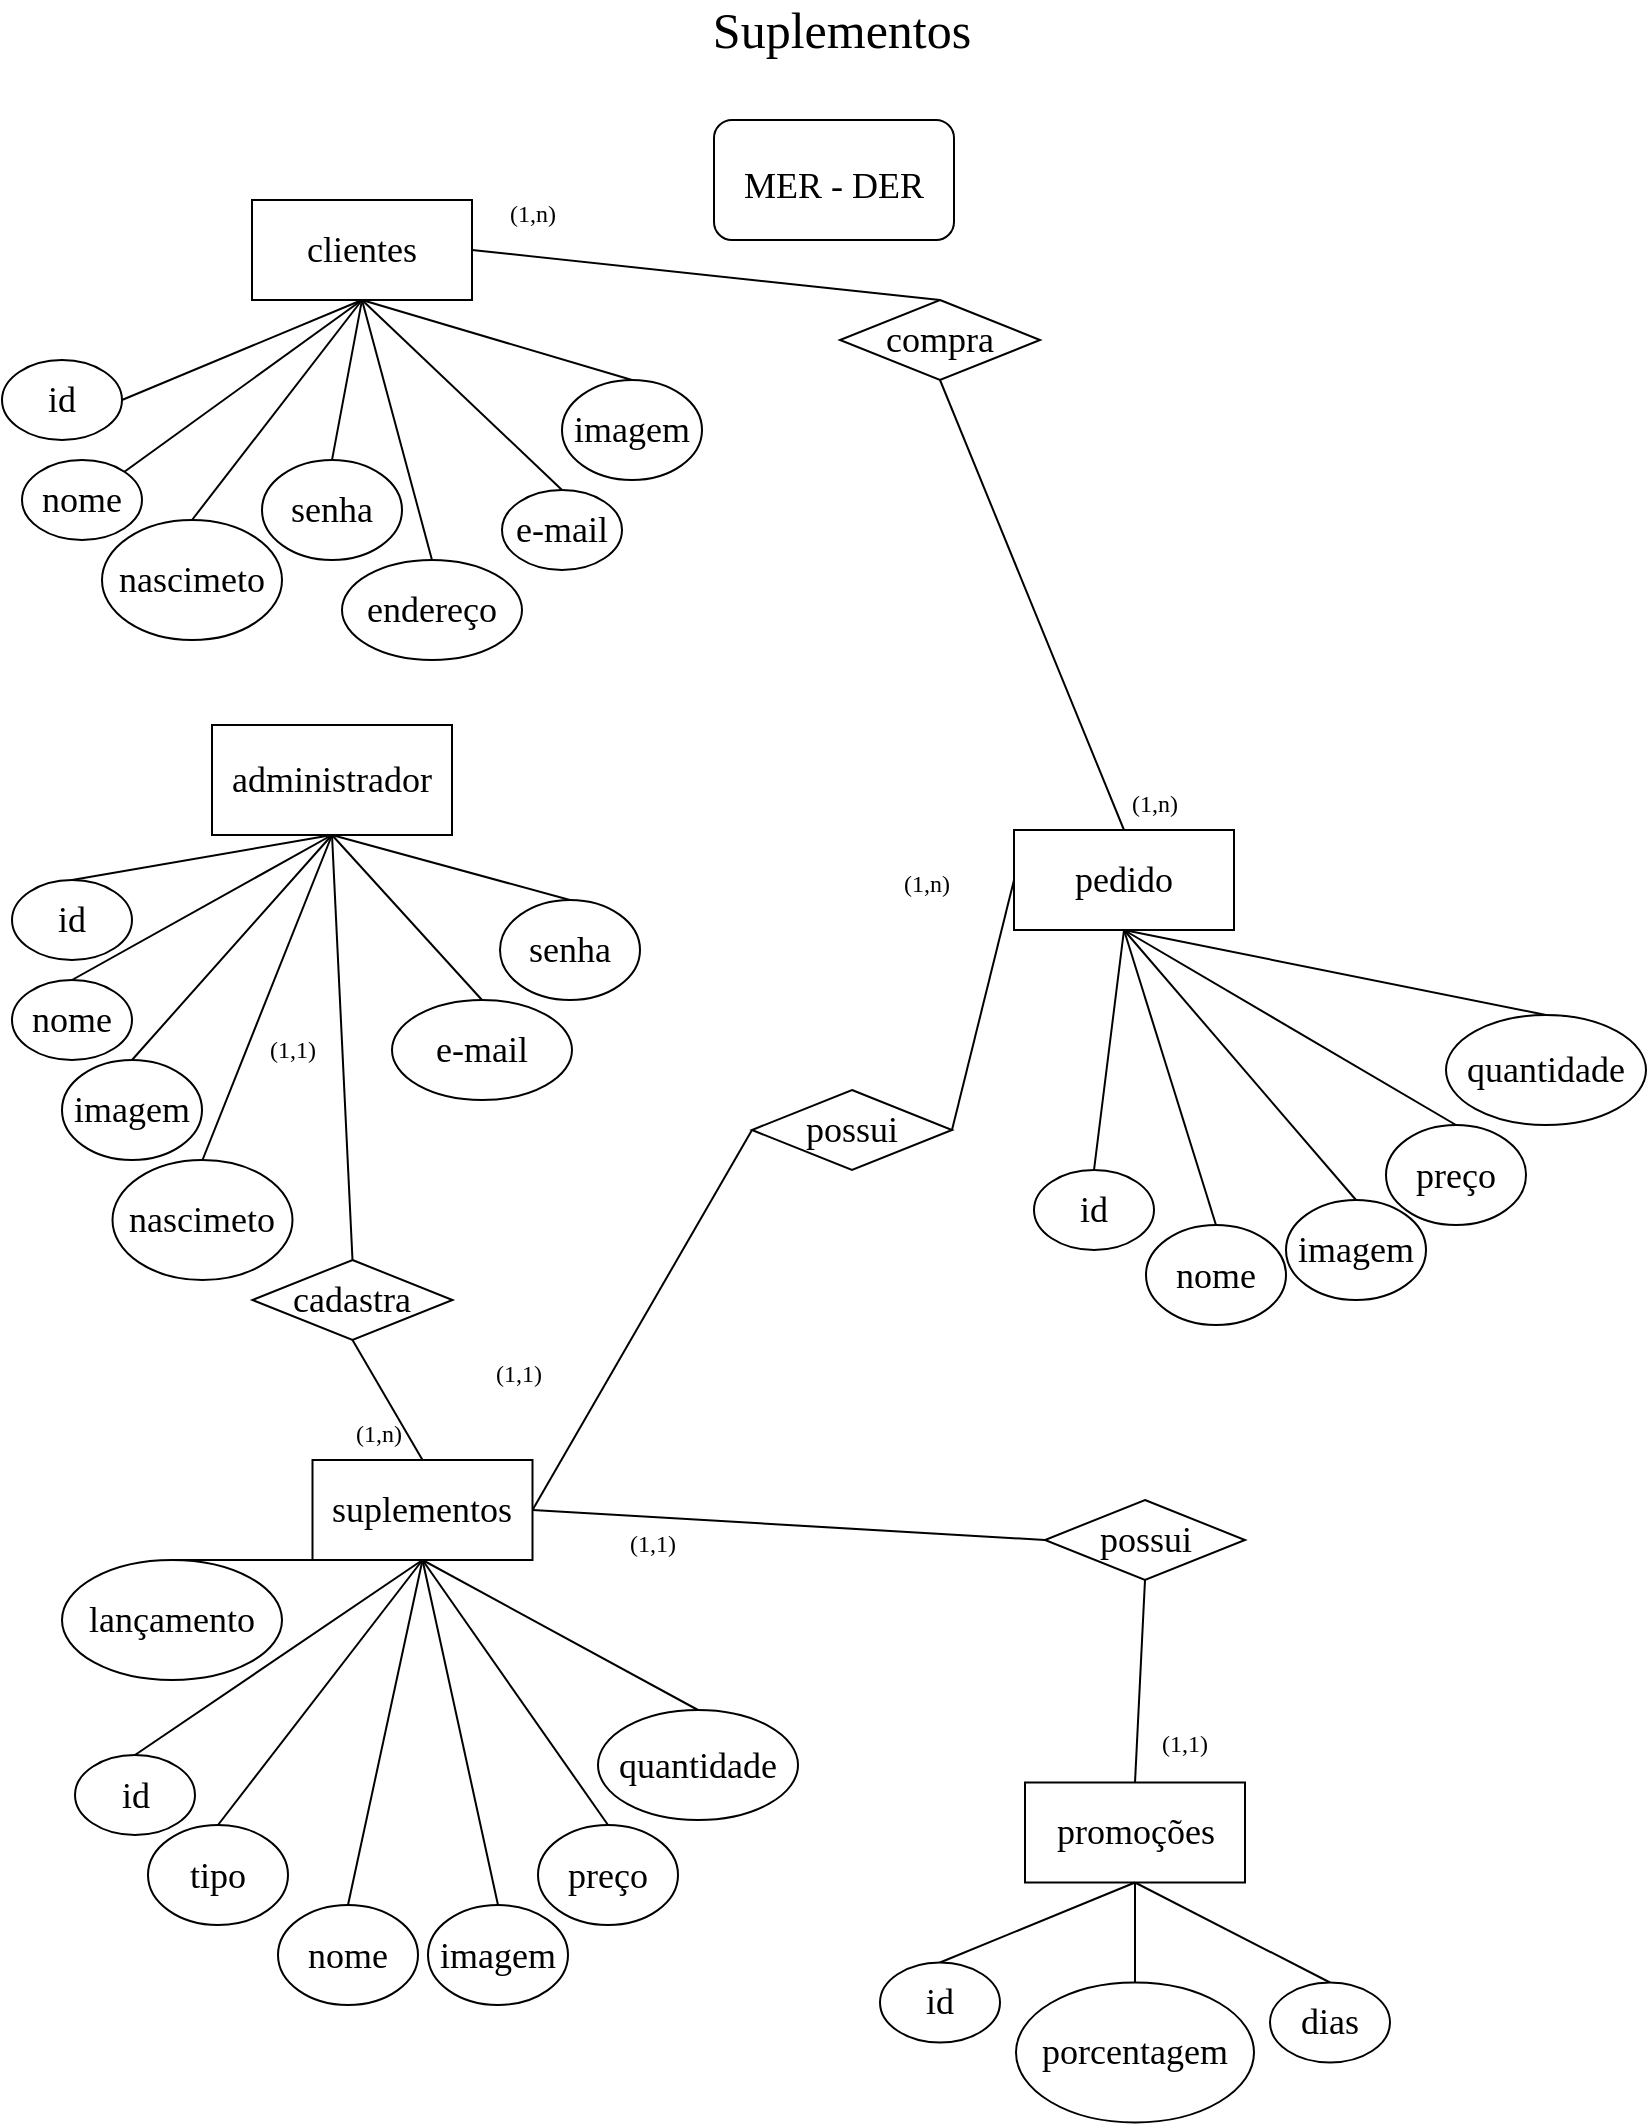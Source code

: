 <mxfile version="16.5.6" type="device"><diagram id="SWrbUpaSbJ1dN2Er-x5X" name="Page-1"><mxGraphModel dx="1896" dy="983" grid="1" gridSize="10" guides="1" tooltips="1" connect="1" arrows="1" fold="1" page="1" pageScale="1" pageWidth="827" pageHeight="1169" math="0" shadow="0"><root><mxCell id="0"/><mxCell id="1" parent="0"/><mxCell id="ll2wZZFzE4zFWXgXxNtF-1" value="&lt;font style=&quot;font-size: 25px&quot; face=&quot;Tahoma&quot;&gt;Suplementos&lt;/font&gt;" style="text;html=1;strokeColor=none;fillColor=none;align=center;verticalAlign=middle;whiteSpace=wrap;rounded=0;" parent="1" vertex="1"><mxGeometry x="395" y="20" width="60" height="30" as="geometry"/></mxCell><mxCell id="ll2wZZFzE4zFWXgXxNtF-2" value="&lt;font style=&quot;font-size: 18px&quot;&gt;MER - DER&lt;/font&gt;" style="rounded=1;whiteSpace=wrap;html=1;fontFamily=Tahoma;fontSize=25;" parent="1" vertex="1"><mxGeometry x="361" y="80" width="120" height="60" as="geometry"/></mxCell><mxCell id="ll2wZZFzE4zFWXgXxNtF-33" style="rounded=0;orthogonalLoop=1;jettySize=auto;html=1;exitX=0.5;exitY=1;exitDx=0;exitDy=0;entryX=1;entryY=0.5;entryDx=0;entryDy=0;fontFamily=Tahoma;fontSize=18;endArrow=none;endFill=0;" parent="1" source="ll2wZZFzE4zFWXgXxNtF-3" target="ll2wZZFzE4zFWXgXxNtF-4" edge="1"><mxGeometry relative="1" as="geometry"/></mxCell><mxCell id="ll2wZZFzE4zFWXgXxNtF-34" style="edgeStyle=none;rounded=0;orthogonalLoop=1;jettySize=auto;html=1;exitX=0.5;exitY=1;exitDx=0;exitDy=0;entryX=1;entryY=0;entryDx=0;entryDy=0;fontFamily=Tahoma;fontSize=18;endArrow=none;endFill=0;" parent="1" source="ll2wZZFzE4zFWXgXxNtF-3" target="ll2wZZFzE4zFWXgXxNtF-5" edge="1"><mxGeometry relative="1" as="geometry"/></mxCell><mxCell id="ll2wZZFzE4zFWXgXxNtF-35" style="edgeStyle=none;rounded=0;orthogonalLoop=1;jettySize=auto;html=1;exitX=0.5;exitY=1;exitDx=0;exitDy=0;entryX=0.5;entryY=0;entryDx=0;entryDy=0;fontFamily=Tahoma;fontSize=18;endArrow=none;endFill=0;" parent="1" source="ll2wZZFzE4zFWXgXxNtF-3" target="ll2wZZFzE4zFWXgXxNtF-6" edge="1"><mxGeometry relative="1" as="geometry"/></mxCell><mxCell id="ll2wZZFzE4zFWXgXxNtF-36" style="edgeStyle=none;rounded=0;orthogonalLoop=1;jettySize=auto;html=1;exitX=0.5;exitY=1;exitDx=0;exitDy=0;entryX=0.5;entryY=0;entryDx=0;entryDy=0;fontFamily=Tahoma;fontSize=18;endArrow=none;endFill=0;" parent="1" source="ll2wZZFzE4zFWXgXxNtF-3" target="ll2wZZFzE4zFWXgXxNtF-22" edge="1"><mxGeometry relative="1" as="geometry"/></mxCell><mxCell id="ll2wZZFzE4zFWXgXxNtF-37" style="edgeStyle=none;rounded=0;orthogonalLoop=1;jettySize=auto;html=1;exitX=0.5;exitY=1;exitDx=0;exitDy=0;entryX=0.5;entryY=0;entryDx=0;entryDy=0;fontFamily=Tahoma;fontSize=18;endArrow=none;endFill=0;" parent="1" source="ll2wZZFzE4zFWXgXxNtF-3" target="ll2wZZFzE4zFWXgXxNtF-7" edge="1"><mxGeometry relative="1" as="geometry"/></mxCell><mxCell id="ll2wZZFzE4zFWXgXxNtF-38" style="edgeStyle=none;rounded=0;orthogonalLoop=1;jettySize=auto;html=1;exitX=0.5;exitY=1;exitDx=0;exitDy=0;entryX=0.5;entryY=0;entryDx=0;entryDy=0;fontFamily=Tahoma;fontSize=18;endArrow=none;endFill=0;" parent="1" source="ll2wZZFzE4zFWXgXxNtF-3" target="ll2wZZFzE4zFWXgXxNtF-21" edge="1"><mxGeometry relative="1" as="geometry"/></mxCell><mxCell id="ll2wZZFzE4zFWXgXxNtF-73" style="edgeStyle=none;rounded=0;orthogonalLoop=1;jettySize=auto;html=1;exitX=1;exitY=0.5;exitDx=0;exitDy=0;fontFamily=Tahoma;fontSize=12;endArrow=none;endFill=0;entryX=0.5;entryY=0;entryDx=0;entryDy=0;" parent="1" source="ll2wZZFzE4zFWXgXxNtF-3" target="ll2wZZFzE4zFWXgXxNtF-74" edge="1"><mxGeometry relative="1" as="geometry"><mxPoint x="360" y="230" as="targetPoint"/></mxGeometry></mxCell><mxCell id="tHcCpPV2YlsiXxBm4itx-23" style="edgeStyle=none;rounded=0;orthogonalLoop=1;jettySize=auto;html=1;exitX=0.5;exitY=1;exitDx=0;exitDy=0;entryX=0.5;entryY=0;entryDx=0;entryDy=0;endArrow=none;endFill=0;" edge="1" parent="1" source="ll2wZZFzE4zFWXgXxNtF-3" target="tHcCpPV2YlsiXxBm4itx-22"><mxGeometry relative="1" as="geometry"/></mxCell><mxCell id="ll2wZZFzE4zFWXgXxNtF-3" value="clientes" style="rounded=0;whiteSpace=wrap;html=1;fontFamily=Tahoma;fontSize=18;" parent="1" vertex="1"><mxGeometry x="130" y="120" width="110" height="50" as="geometry"/></mxCell><mxCell id="ll2wZZFzE4zFWXgXxNtF-4" value="id" style="ellipse;whiteSpace=wrap;html=1;fontFamily=Tahoma;fontSize=18;" parent="1" vertex="1"><mxGeometry x="5" y="200" width="60" height="40" as="geometry"/></mxCell><mxCell id="ll2wZZFzE4zFWXgXxNtF-5" value="nome" style="ellipse;whiteSpace=wrap;html=1;fontFamily=Tahoma;fontSize=18;" parent="1" vertex="1"><mxGeometry x="15" y="250" width="60" height="40" as="geometry"/></mxCell><mxCell id="ll2wZZFzE4zFWXgXxNtF-6" value="nascimeto" style="ellipse;whiteSpace=wrap;html=1;fontFamily=Tahoma;fontSize=18;" parent="1" vertex="1"><mxGeometry x="55" y="280" width="90" height="60" as="geometry"/></mxCell><mxCell id="ll2wZZFzE4zFWXgXxNtF-7" value="endereço" style="ellipse;whiteSpace=wrap;html=1;fontFamily=Tahoma;fontSize=18;" parent="1" vertex="1"><mxGeometry x="175" y="300" width="90" height="50" as="geometry"/></mxCell><mxCell id="ll2wZZFzE4zFWXgXxNtF-53" style="edgeStyle=none;rounded=0;orthogonalLoop=1;jettySize=auto;html=1;exitX=0.5;exitY=1;exitDx=0;exitDy=0;entryX=0.5;entryY=0;entryDx=0;entryDy=0;fontFamily=Tahoma;fontSize=12;endArrow=none;endFill=0;" parent="1" source="ll2wZZFzE4zFWXgXxNtF-15" target="ll2wZZFzE4zFWXgXxNtF-16" edge="1"><mxGeometry relative="1" as="geometry"><mxPoint x="45" y="450" as="targetPoint"/></mxGeometry></mxCell><mxCell id="ll2wZZFzE4zFWXgXxNtF-54" style="edgeStyle=none;rounded=0;orthogonalLoop=1;jettySize=auto;html=1;exitX=0.5;exitY=1;exitDx=0;exitDy=0;entryX=0.5;entryY=0;entryDx=0;entryDy=0;fontFamily=Tahoma;fontSize=12;endArrow=none;endFill=0;" parent="1" source="ll2wZZFzE4zFWXgXxNtF-15" target="ll2wZZFzE4zFWXgXxNtF-17" edge="1"><mxGeometry relative="1" as="geometry"/></mxCell><mxCell id="ll2wZZFzE4zFWXgXxNtF-55" style="edgeStyle=none;rounded=0;orthogonalLoop=1;jettySize=auto;html=1;exitX=0.5;exitY=1;exitDx=0;exitDy=0;entryX=0.5;entryY=0;entryDx=0;entryDy=0;fontFamily=Tahoma;fontSize=12;endArrow=none;endFill=0;" parent="1" source="ll2wZZFzE4zFWXgXxNtF-15" target="ll2wZZFzE4zFWXgXxNtF-18" edge="1"><mxGeometry relative="1" as="geometry"/></mxCell><mxCell id="ll2wZZFzE4zFWXgXxNtF-56" style="edgeStyle=none;rounded=0;orthogonalLoop=1;jettySize=auto;html=1;exitX=0.5;exitY=1;exitDx=0;exitDy=0;entryX=0.5;entryY=0;entryDx=0;entryDy=0;fontFamily=Tahoma;fontSize=12;endArrow=none;endFill=0;" parent="1" source="ll2wZZFzE4zFWXgXxNtF-15" target="ll2wZZFzE4zFWXgXxNtF-19" edge="1"><mxGeometry relative="1" as="geometry"/></mxCell><mxCell id="ll2wZZFzE4zFWXgXxNtF-57" style="edgeStyle=none;rounded=0;orthogonalLoop=1;jettySize=auto;html=1;exitX=0.5;exitY=1;exitDx=0;exitDy=0;entryX=0.5;entryY=0;entryDx=0;entryDy=0;fontFamily=Tahoma;fontSize=12;endArrow=none;endFill=0;" parent="1" source="ll2wZZFzE4zFWXgXxNtF-15" target="ll2wZZFzE4zFWXgXxNtF-23" edge="1"><mxGeometry relative="1" as="geometry"/></mxCell><mxCell id="tHcCpPV2YlsiXxBm4itx-50" style="edgeStyle=none;rounded=0;orthogonalLoop=1;jettySize=auto;html=1;exitX=0.5;exitY=1;exitDx=0;exitDy=0;entryX=0.5;entryY=0;entryDx=0;entryDy=0;endArrow=none;endFill=0;" edge="1" parent="1" source="ll2wZZFzE4zFWXgXxNtF-15" target="tHcCpPV2YlsiXxBm4itx-51"><mxGeometry relative="1" as="geometry"/></mxCell><mxCell id="ll2wZZFzE4zFWXgXxNtF-15" value="administrador" style="rounded=0;whiteSpace=wrap;html=1;fontFamily=Tahoma;fontSize=18;" parent="1" vertex="1"><mxGeometry x="110" y="382.5" width="120" height="55" as="geometry"/></mxCell><mxCell id="ll2wZZFzE4zFWXgXxNtF-16" value="id" style="ellipse;whiteSpace=wrap;html=1;fontFamily=Tahoma;fontSize=18;" parent="1" vertex="1"><mxGeometry x="10" y="460" width="60" height="40" as="geometry"/></mxCell><mxCell id="ll2wZZFzE4zFWXgXxNtF-17" value="nome" style="ellipse;whiteSpace=wrap;html=1;fontFamily=Tahoma;fontSize=18;" parent="1" vertex="1"><mxGeometry x="10" y="510" width="60" height="40" as="geometry"/></mxCell><mxCell id="ll2wZZFzE4zFWXgXxNtF-18" value="nascimeto" style="ellipse;whiteSpace=wrap;html=1;fontFamily=Tahoma;fontSize=18;" parent="1" vertex="1"><mxGeometry x="60.25" y="600" width="90" height="60" as="geometry"/></mxCell><mxCell id="ll2wZZFzE4zFWXgXxNtF-19" value="e-mail" style="ellipse;whiteSpace=wrap;html=1;fontFamily=Tahoma;fontSize=18;" parent="1" vertex="1"><mxGeometry x="200" y="520" width="90" height="50" as="geometry"/></mxCell><mxCell id="ll2wZZFzE4zFWXgXxNtF-21" value="e-mail" style="ellipse;whiteSpace=wrap;html=1;fontFamily=Tahoma;fontSize=18;" parent="1" vertex="1"><mxGeometry x="255" y="265" width="60" height="40" as="geometry"/></mxCell><mxCell id="ll2wZZFzE4zFWXgXxNtF-22" value="senha" style="ellipse;whiteSpace=wrap;html=1;fontFamily=Tahoma;fontSize=18;" parent="1" vertex="1"><mxGeometry x="135" y="250" width="70" height="50" as="geometry"/></mxCell><mxCell id="ll2wZZFzE4zFWXgXxNtF-23" value="senha" style="ellipse;whiteSpace=wrap;html=1;fontFamily=Tahoma;fontSize=18;" parent="1" vertex="1"><mxGeometry x="254" y="470" width="70" height="50" as="geometry"/></mxCell><mxCell id="ll2wZZFzE4zFWXgXxNtF-66" style="edgeStyle=none;rounded=0;orthogonalLoop=1;jettySize=auto;html=1;exitX=0.5;exitY=1;exitDx=0;exitDy=0;entryX=0.5;entryY=0;entryDx=0;entryDy=0;fontFamily=Tahoma;fontSize=12;endArrow=none;endFill=0;" parent="1" source="ll2wZZFzE4zFWXgXxNtF-24" target="ll2wZZFzE4zFWXgXxNtF-26" edge="1"><mxGeometry relative="1" as="geometry"/></mxCell><mxCell id="ll2wZZFzE4zFWXgXxNtF-68" style="edgeStyle=none;rounded=0;orthogonalLoop=1;jettySize=auto;html=1;exitX=0.5;exitY=1;exitDx=0;exitDy=0;entryX=0.5;entryY=0;entryDx=0;entryDy=0;fontFamily=Tahoma;fontSize=12;endArrow=none;endFill=0;" parent="1" source="ll2wZZFzE4zFWXgXxNtF-24" target="ll2wZZFzE4zFWXgXxNtF-27" edge="1"><mxGeometry relative="1" as="geometry"/></mxCell><mxCell id="ll2wZZFzE4zFWXgXxNtF-69" style="edgeStyle=none;rounded=0;orthogonalLoop=1;jettySize=auto;html=1;exitX=0.5;exitY=1;exitDx=0;exitDy=0;entryX=0.5;entryY=0;entryDx=0;entryDy=0;fontFamily=Tahoma;fontSize=12;endArrow=none;endFill=0;" parent="1" source="ll2wZZFzE4zFWXgXxNtF-24" target="ll2wZZFzE4zFWXgXxNtF-28" edge="1"><mxGeometry relative="1" as="geometry"><mxPoint x="541" y="655" as="targetPoint"/></mxGeometry></mxCell><mxCell id="ll2wZZFzE4zFWXgXxNtF-70" style="edgeStyle=none;rounded=0;orthogonalLoop=1;jettySize=auto;html=1;exitX=0.5;exitY=1;exitDx=0;exitDy=0;entryX=0.5;entryY=0;entryDx=0;entryDy=0;fontFamily=Tahoma;fontSize=12;endArrow=none;endFill=0;" parent="1" source="ll2wZZFzE4zFWXgXxNtF-24" target="ll2wZZFzE4zFWXgXxNtF-29" edge="1"><mxGeometry relative="1" as="geometry"/></mxCell><mxCell id="ll2wZZFzE4zFWXgXxNtF-71" style="edgeStyle=none;rounded=0;orthogonalLoop=1;jettySize=auto;html=1;exitX=0.5;exitY=1;exitDx=0;exitDy=0;entryX=0.5;entryY=0;entryDx=0;entryDy=0;fontFamily=Tahoma;fontSize=12;endArrow=none;endFill=0;" parent="1" source="ll2wZZFzE4zFWXgXxNtF-24" target="ll2wZZFzE4zFWXgXxNtF-30" edge="1"><mxGeometry relative="1" as="geometry"/></mxCell><mxCell id="ll2wZZFzE4zFWXgXxNtF-24" value="pedido" style="rounded=0;whiteSpace=wrap;html=1;fontFamily=Tahoma;fontSize=18;" parent="1" vertex="1"><mxGeometry x="511" y="435" width="110" height="50" as="geometry"/></mxCell><mxCell id="ll2wZZFzE4zFWXgXxNtF-26" value="id" style="ellipse;whiteSpace=wrap;html=1;fontFamily=Tahoma;fontSize=18;" parent="1" vertex="1"><mxGeometry x="521" y="605" width="60" height="40" as="geometry"/></mxCell><mxCell id="ll2wZZFzE4zFWXgXxNtF-27" value="nome" style="ellipse;whiteSpace=wrap;html=1;fontFamily=Tahoma;fontSize=18;" parent="1" vertex="1"><mxGeometry x="577" y="632.5" width="70" height="50" as="geometry"/></mxCell><mxCell id="ll2wZZFzE4zFWXgXxNtF-28" value="imagem" style="ellipse;whiteSpace=wrap;html=1;fontFamily=Tahoma;fontSize=18;" parent="1" vertex="1"><mxGeometry x="647" y="620" width="70" height="50" as="geometry"/></mxCell><mxCell id="ll2wZZFzE4zFWXgXxNtF-29" value="preço" style="ellipse;whiteSpace=wrap;html=1;fontFamily=Tahoma;fontSize=18;" parent="1" vertex="1"><mxGeometry x="697" y="582.5" width="70" height="50" as="geometry"/></mxCell><mxCell id="ll2wZZFzE4zFWXgXxNtF-30" value="quantidade" style="ellipse;whiteSpace=wrap;html=1;fontFamily=Tahoma;fontSize=18;" parent="1" vertex="1"><mxGeometry x="727" y="527.5" width="100" height="55" as="geometry"/></mxCell><mxCell id="ll2wZZFzE4zFWXgXxNtF-75" style="edgeStyle=none;rounded=0;orthogonalLoop=1;jettySize=auto;html=1;exitX=0.5;exitY=1;exitDx=0;exitDy=0;entryX=0.5;entryY=0;entryDx=0;entryDy=0;fontFamily=Tahoma;fontSize=12;endArrow=none;endFill=0;" parent="1" source="ll2wZZFzE4zFWXgXxNtF-74" target="ll2wZZFzE4zFWXgXxNtF-24" edge="1"><mxGeometry relative="1" as="geometry"><mxPoint x="481" y="360" as="sourcePoint"/></mxGeometry></mxCell><mxCell id="ll2wZZFzE4zFWXgXxNtF-74" value="compra" style="rhombus;whiteSpace=wrap;html=1;fontFamily=Tahoma;fontSize=18;" parent="1" vertex="1"><mxGeometry x="424" y="170" width="100" height="40" as="geometry"/></mxCell><mxCell id="ll2wZZFzE4zFWXgXxNtF-77" value="&lt;font style=&quot;font-size: 12px&quot;&gt;(1,n)&lt;/font&gt;" style="text;html=1;align=center;verticalAlign=middle;resizable=0;points=[];autosize=1;strokeColor=none;fillColor=none;fontSize=18;fontFamily=Tahoma;" parent="1" vertex="1"><mxGeometry x="561" y="405" width="40" height="30" as="geometry"/></mxCell><mxCell id="tHcCpPV2YlsiXxBm4itx-22" value="imagem" style="ellipse;whiteSpace=wrap;html=1;fontFamily=Tahoma;fontSize=18;" vertex="1" parent="1"><mxGeometry x="285" y="210" width="70" height="50" as="geometry"/></mxCell><mxCell id="tHcCpPV2YlsiXxBm4itx-29" value="&lt;font style=&quot;font-size: 12px&quot;&gt;(1,n)&lt;/font&gt;" style="text;html=1;align=center;verticalAlign=middle;resizable=0;points=[];autosize=1;strokeColor=none;fillColor=none;fontSize=18;fontFamily=Tahoma;" vertex="1" parent="1"><mxGeometry x="250" y="110" width="40" height="30" as="geometry"/></mxCell><mxCell id="tHcCpPV2YlsiXxBm4itx-32" style="edgeStyle=none;rounded=0;orthogonalLoop=1;jettySize=auto;html=1;exitX=0.5;exitY=0;exitDx=0;exitDy=0;entryX=0.5;entryY=1;entryDx=0;entryDy=0;endArrow=none;endFill=0;" edge="1" parent="1" source="tHcCpPV2YlsiXxBm4itx-31" target="ll2wZZFzE4zFWXgXxNtF-15"><mxGeometry relative="1" as="geometry"/></mxCell><mxCell id="tHcCpPV2YlsiXxBm4itx-31" value="imagem" style="ellipse;whiteSpace=wrap;html=1;fontFamily=Tahoma;fontSize=18;" vertex="1" parent="1"><mxGeometry x="35" y="550" width="70" height="50" as="geometry"/></mxCell><mxCell id="tHcCpPV2YlsiXxBm4itx-34" style="edgeStyle=none;rounded=0;orthogonalLoop=1;jettySize=auto;html=1;exitX=0.5;exitY=1;exitDx=0;exitDy=0;entryX=0.5;entryY=0;entryDx=0;entryDy=0;fontFamily=Tahoma;fontSize=12;endArrow=none;endFill=0;" edge="1" parent="1" source="tHcCpPV2YlsiXxBm4itx-41" target="tHcCpPV2YlsiXxBm4itx-43"><mxGeometry relative="1" as="geometry"/></mxCell><mxCell id="tHcCpPV2YlsiXxBm4itx-35" style="edgeStyle=none;rounded=0;orthogonalLoop=1;jettySize=auto;html=1;exitX=0.5;exitY=1;exitDx=0;exitDy=0;entryX=0.5;entryY=0;entryDx=0;entryDy=0;fontFamily=Tahoma;fontSize=12;endArrow=none;endFill=0;" edge="1" parent="1" source="tHcCpPV2YlsiXxBm4itx-41" target="tHcCpPV2YlsiXxBm4itx-42"><mxGeometry relative="1" as="geometry"/></mxCell><mxCell id="tHcCpPV2YlsiXxBm4itx-36" style="edgeStyle=none;rounded=0;orthogonalLoop=1;jettySize=auto;html=1;exitX=0.5;exitY=1;exitDx=0;exitDy=0;entryX=0.5;entryY=0;entryDx=0;entryDy=0;fontFamily=Tahoma;fontSize=12;endArrow=none;endFill=0;" edge="1" parent="1" source="tHcCpPV2YlsiXxBm4itx-41" target="tHcCpPV2YlsiXxBm4itx-44"><mxGeometry relative="1" as="geometry"/></mxCell><mxCell id="tHcCpPV2YlsiXxBm4itx-37" style="edgeStyle=none;rounded=0;orthogonalLoop=1;jettySize=auto;html=1;exitX=0.5;exitY=1;exitDx=0;exitDy=0;entryX=0.5;entryY=0;entryDx=0;entryDy=0;fontFamily=Tahoma;fontSize=12;endArrow=none;endFill=0;" edge="1" parent="1" source="tHcCpPV2YlsiXxBm4itx-41" target="tHcCpPV2YlsiXxBm4itx-45"><mxGeometry relative="1" as="geometry"><mxPoint x="190.25" y="970" as="targetPoint"/></mxGeometry></mxCell><mxCell id="tHcCpPV2YlsiXxBm4itx-38" style="edgeStyle=none;rounded=0;orthogonalLoop=1;jettySize=auto;html=1;exitX=0.5;exitY=1;exitDx=0;exitDy=0;entryX=0.5;entryY=0;entryDx=0;entryDy=0;fontFamily=Tahoma;fontSize=12;endArrow=none;endFill=0;" edge="1" parent="1" source="tHcCpPV2YlsiXxBm4itx-41" target="tHcCpPV2YlsiXxBm4itx-46"><mxGeometry relative="1" as="geometry"/></mxCell><mxCell id="tHcCpPV2YlsiXxBm4itx-39" style="edgeStyle=none;rounded=0;orthogonalLoop=1;jettySize=auto;html=1;exitX=0.5;exitY=1;exitDx=0;exitDy=0;entryX=0.5;entryY=0;entryDx=0;entryDy=0;fontFamily=Tahoma;fontSize=12;endArrow=none;endFill=0;" edge="1" parent="1" source="tHcCpPV2YlsiXxBm4itx-41" target="tHcCpPV2YlsiXxBm4itx-47"><mxGeometry relative="1" as="geometry"/></mxCell><mxCell id="tHcCpPV2YlsiXxBm4itx-40" style="edgeStyle=none;rounded=0;orthogonalLoop=1;jettySize=auto;html=1;exitX=0.5;exitY=1;exitDx=0;exitDy=0;entryX=0.5;entryY=0;entryDx=0;entryDy=0;fontFamily=Tahoma;fontSize=12;endArrow=none;endFill=0;" edge="1" parent="1" source="tHcCpPV2YlsiXxBm4itx-41" target="tHcCpPV2YlsiXxBm4itx-48"><mxGeometry relative="1" as="geometry"><mxPoint x="417.25" y="815" as="targetPoint"/></mxGeometry></mxCell><mxCell id="tHcCpPV2YlsiXxBm4itx-63" style="edgeStyle=none;rounded=0;orthogonalLoop=1;jettySize=auto;html=1;exitX=1;exitY=0.5;exitDx=0;exitDy=0;entryX=0;entryY=0.5;entryDx=0;entryDy=0;endArrow=none;endFill=0;" edge="1" parent="1" source="tHcCpPV2YlsiXxBm4itx-41" target="tHcCpPV2YlsiXxBm4itx-61"><mxGeometry relative="1" as="geometry"/></mxCell><mxCell id="tHcCpPV2YlsiXxBm4itx-65" style="edgeStyle=none;rounded=0;orthogonalLoop=1;jettySize=auto;html=1;exitX=1;exitY=0.5;exitDx=0;exitDy=0;endArrow=none;endFill=0;entryX=0;entryY=0.5;entryDx=0;entryDy=0;" edge="1" parent="1" source="tHcCpPV2YlsiXxBm4itx-41" target="tHcCpPV2YlsiXxBm4itx-66"><mxGeometry relative="1" as="geometry"><mxPoint x="370" y="590" as="targetPoint"/></mxGeometry></mxCell><mxCell id="tHcCpPV2YlsiXxBm4itx-41" value="suplementos" style="rounded=0;whiteSpace=wrap;html=1;fontFamily=Tahoma;fontSize=18;" vertex="1" parent="1"><mxGeometry x="160.25" y="750" width="110" height="50" as="geometry"/></mxCell><mxCell id="tHcCpPV2YlsiXxBm4itx-42" value="tipo" style="ellipse;whiteSpace=wrap;html=1;fontFamily=Tahoma;fontSize=18;" vertex="1" parent="1"><mxGeometry x="78" y="932.5" width="70" height="50" as="geometry"/></mxCell><mxCell id="tHcCpPV2YlsiXxBm4itx-43" value="id" style="ellipse;whiteSpace=wrap;html=1;fontFamily=Tahoma;fontSize=18;" vertex="1" parent="1"><mxGeometry x="41.5" y="897.5" width="60" height="40" as="geometry"/></mxCell><mxCell id="tHcCpPV2YlsiXxBm4itx-44" value="nome" style="ellipse;whiteSpace=wrap;html=1;fontFamily=Tahoma;fontSize=18;" vertex="1" parent="1"><mxGeometry x="143" y="972.5" width="70" height="50" as="geometry"/></mxCell><mxCell id="tHcCpPV2YlsiXxBm4itx-45" value="imagem" style="ellipse;whiteSpace=wrap;html=1;fontFamily=Tahoma;fontSize=18;" vertex="1" parent="1"><mxGeometry x="218" y="972.5" width="70" height="50" as="geometry"/></mxCell><mxCell id="tHcCpPV2YlsiXxBm4itx-46" value="preço" style="ellipse;whiteSpace=wrap;html=1;fontFamily=Tahoma;fontSize=18;" vertex="1" parent="1"><mxGeometry x="273" y="932.5" width="70" height="50" as="geometry"/></mxCell><mxCell id="tHcCpPV2YlsiXxBm4itx-47" value="quantidade" style="ellipse;whiteSpace=wrap;html=1;fontFamily=Tahoma;fontSize=18;" vertex="1" parent="1"><mxGeometry x="303" y="875" width="100" height="55" as="geometry"/></mxCell><mxCell id="tHcCpPV2YlsiXxBm4itx-48" value="lançamento" style="ellipse;whiteSpace=wrap;html=1;fontFamily=Tahoma;fontSize=18;" vertex="1" parent="1"><mxGeometry x="35" y="800" width="110" height="60" as="geometry"/></mxCell><mxCell id="tHcCpPV2YlsiXxBm4itx-52" style="edgeStyle=none;rounded=0;orthogonalLoop=1;jettySize=auto;html=1;exitX=0.5;exitY=1;exitDx=0;exitDy=0;entryX=0.5;entryY=0;entryDx=0;entryDy=0;endArrow=none;endFill=0;" edge="1" parent="1" source="tHcCpPV2YlsiXxBm4itx-51" target="tHcCpPV2YlsiXxBm4itx-41"><mxGeometry relative="1" as="geometry"/></mxCell><mxCell id="tHcCpPV2YlsiXxBm4itx-51" value="cadastra" style="rhombus;whiteSpace=wrap;html=1;fontFamily=Tahoma;fontSize=18;" vertex="1" parent="1"><mxGeometry x="130.25" y="650" width="100" height="40" as="geometry"/></mxCell><mxCell id="tHcCpPV2YlsiXxBm4itx-53" style="edgeStyle=none;rounded=0;orthogonalLoop=1;jettySize=auto;html=1;exitX=0.5;exitY=1;exitDx=0;exitDy=0;entryX=0.5;entryY=0;entryDx=0;entryDy=0;endArrow=none;endFill=0;" edge="1" parent="1" source="tHcCpPV2YlsiXxBm4itx-55" target="tHcCpPV2YlsiXxBm4itx-59"><mxGeometry relative="1" as="geometry"/></mxCell><mxCell id="tHcCpPV2YlsiXxBm4itx-54" style="edgeStyle=none;rounded=0;orthogonalLoop=1;jettySize=auto;html=1;exitX=0.5;exitY=1;exitDx=0;exitDy=0;entryX=0.5;entryY=0;entryDx=0;entryDy=0;endArrow=none;endFill=0;" edge="1" parent="1" source="tHcCpPV2YlsiXxBm4itx-55" target="tHcCpPV2YlsiXxBm4itx-58"><mxGeometry relative="1" as="geometry"/></mxCell><mxCell id="tHcCpPV2YlsiXxBm4itx-55" value="promoções" style="rounded=0;whiteSpace=wrap;html=1;fontFamily=Tahoma;fontSize=18;" vertex="1" parent="1"><mxGeometry x="516.5" y="911.25" width="110" height="50" as="geometry"/></mxCell><mxCell id="tHcCpPV2YlsiXxBm4itx-56" style="rounded=0;orthogonalLoop=1;jettySize=auto;html=1;exitX=0.5;exitY=0;exitDx=0;exitDy=0;entryX=0.5;entryY=1;entryDx=0;entryDy=0;endArrow=none;endFill=0;" edge="1" parent="1" source="tHcCpPV2YlsiXxBm4itx-57" target="tHcCpPV2YlsiXxBm4itx-55"><mxGeometry relative="1" as="geometry"/></mxCell><mxCell id="tHcCpPV2YlsiXxBm4itx-57" value="id" style="ellipse;whiteSpace=wrap;html=1;fontFamily=Tahoma;fontSize=18;" vertex="1" parent="1"><mxGeometry x="444" y="1001.25" width="60" height="40" as="geometry"/></mxCell><mxCell id="tHcCpPV2YlsiXxBm4itx-58" value="dias" style="ellipse;whiteSpace=wrap;html=1;fontFamily=Tahoma;fontSize=18;" vertex="1" parent="1"><mxGeometry x="639" y="1011.25" width="60" height="40" as="geometry"/></mxCell><mxCell id="tHcCpPV2YlsiXxBm4itx-59" value="porcentagem" style="ellipse;whiteSpace=wrap;html=1;fontFamily=Tahoma;fontSize=18;" vertex="1" parent="1"><mxGeometry x="512" y="1011.25" width="119" height="70" as="geometry"/></mxCell><mxCell id="tHcCpPV2YlsiXxBm4itx-60" style="edgeStyle=none;rounded=0;orthogonalLoop=1;jettySize=auto;html=1;exitX=0.5;exitY=1;exitDx=0;exitDy=0;entryX=0.5;entryY=0;entryDx=0;entryDy=0;endArrow=none;endFill=0;" edge="1" parent="1" source="tHcCpPV2YlsiXxBm4itx-61" target="tHcCpPV2YlsiXxBm4itx-55"><mxGeometry relative="1" as="geometry"/></mxCell><mxCell id="tHcCpPV2YlsiXxBm4itx-61" value="possui" style="rhombus;whiteSpace=wrap;html=1;fontFamily=Tahoma;fontSize=18;" vertex="1" parent="1"><mxGeometry x="526.5" y="770" width="100" height="40" as="geometry"/></mxCell><mxCell id="tHcCpPV2YlsiXxBm4itx-62" value="&lt;font style=&quot;font-size: 12px&quot;&gt;(1,1)&lt;/font&gt;" style="text;html=1;align=center;verticalAlign=middle;resizable=0;points=[];autosize=1;strokeColor=none;fillColor=none;fontSize=18;fontFamily=Tahoma;" vertex="1" parent="1"><mxGeometry x="576" y="875" width="40" height="30" as="geometry"/></mxCell><mxCell id="tHcCpPV2YlsiXxBm4itx-64" value="&lt;font style=&quot;font-size: 12px&quot;&gt;(1,1)&lt;/font&gt;" style="text;html=1;align=center;verticalAlign=middle;resizable=0;points=[];autosize=1;strokeColor=none;fillColor=none;fontSize=18;fontFamily=Tahoma;" vertex="1" parent="1"><mxGeometry x="310" y="775" width="40" height="30" as="geometry"/></mxCell><mxCell id="tHcCpPV2YlsiXxBm4itx-67" style="edgeStyle=none;rounded=0;orthogonalLoop=1;jettySize=auto;html=1;exitX=1;exitY=0.5;exitDx=0;exitDy=0;entryX=0;entryY=0.5;entryDx=0;entryDy=0;endArrow=none;endFill=0;" edge="1" parent="1" source="tHcCpPV2YlsiXxBm4itx-66" target="ll2wZZFzE4zFWXgXxNtF-24"><mxGeometry relative="1" as="geometry"/></mxCell><mxCell id="tHcCpPV2YlsiXxBm4itx-66" value="possui" style="rhombus;whiteSpace=wrap;html=1;fontFamily=Tahoma;fontSize=18;" vertex="1" parent="1"><mxGeometry x="380" y="565" width="100" height="40" as="geometry"/></mxCell><mxCell id="tHcCpPV2YlsiXxBm4itx-69" value="&lt;font style=&quot;font-size: 12px&quot;&gt;(1,n)&lt;/font&gt;" style="text;html=1;align=center;verticalAlign=middle;resizable=0;points=[];autosize=1;strokeColor=none;fillColor=none;fontSize=18;fontFamily=Tahoma;" vertex="1" parent="1"><mxGeometry x="446.5" y="445" width="40" height="30" as="geometry"/></mxCell><mxCell id="tHcCpPV2YlsiXxBm4itx-70" value="&lt;font style=&quot;font-size: 12px&quot;&gt;(1,1)&lt;/font&gt;" style="text;html=1;align=center;verticalAlign=middle;resizable=0;points=[];autosize=1;strokeColor=none;fillColor=none;fontSize=18;fontFamily=Tahoma;" vertex="1" parent="1"><mxGeometry x="243" y="690" width="40" height="30" as="geometry"/></mxCell><mxCell id="tHcCpPV2YlsiXxBm4itx-71" value="&lt;font style=&quot;font-size: 12px&quot;&gt;(1,n)&lt;/font&gt;" style="text;html=1;align=center;verticalAlign=middle;resizable=0;points=[];autosize=1;strokeColor=none;fillColor=none;fontSize=18;fontFamily=Tahoma;" vertex="1" parent="1"><mxGeometry x="173" y="720" width="40" height="30" as="geometry"/></mxCell><mxCell id="tHcCpPV2YlsiXxBm4itx-72" value="&lt;font style=&quot;font-size: 12px&quot;&gt;(1,1)&lt;/font&gt;" style="text;html=1;align=center;verticalAlign=middle;resizable=0;points=[];autosize=1;strokeColor=none;fillColor=none;fontSize=18;fontFamily=Tahoma;" vertex="1" parent="1"><mxGeometry x="130.25" y="527.5" width="40" height="30" as="geometry"/></mxCell></root></mxGraphModel></diagram></mxfile>